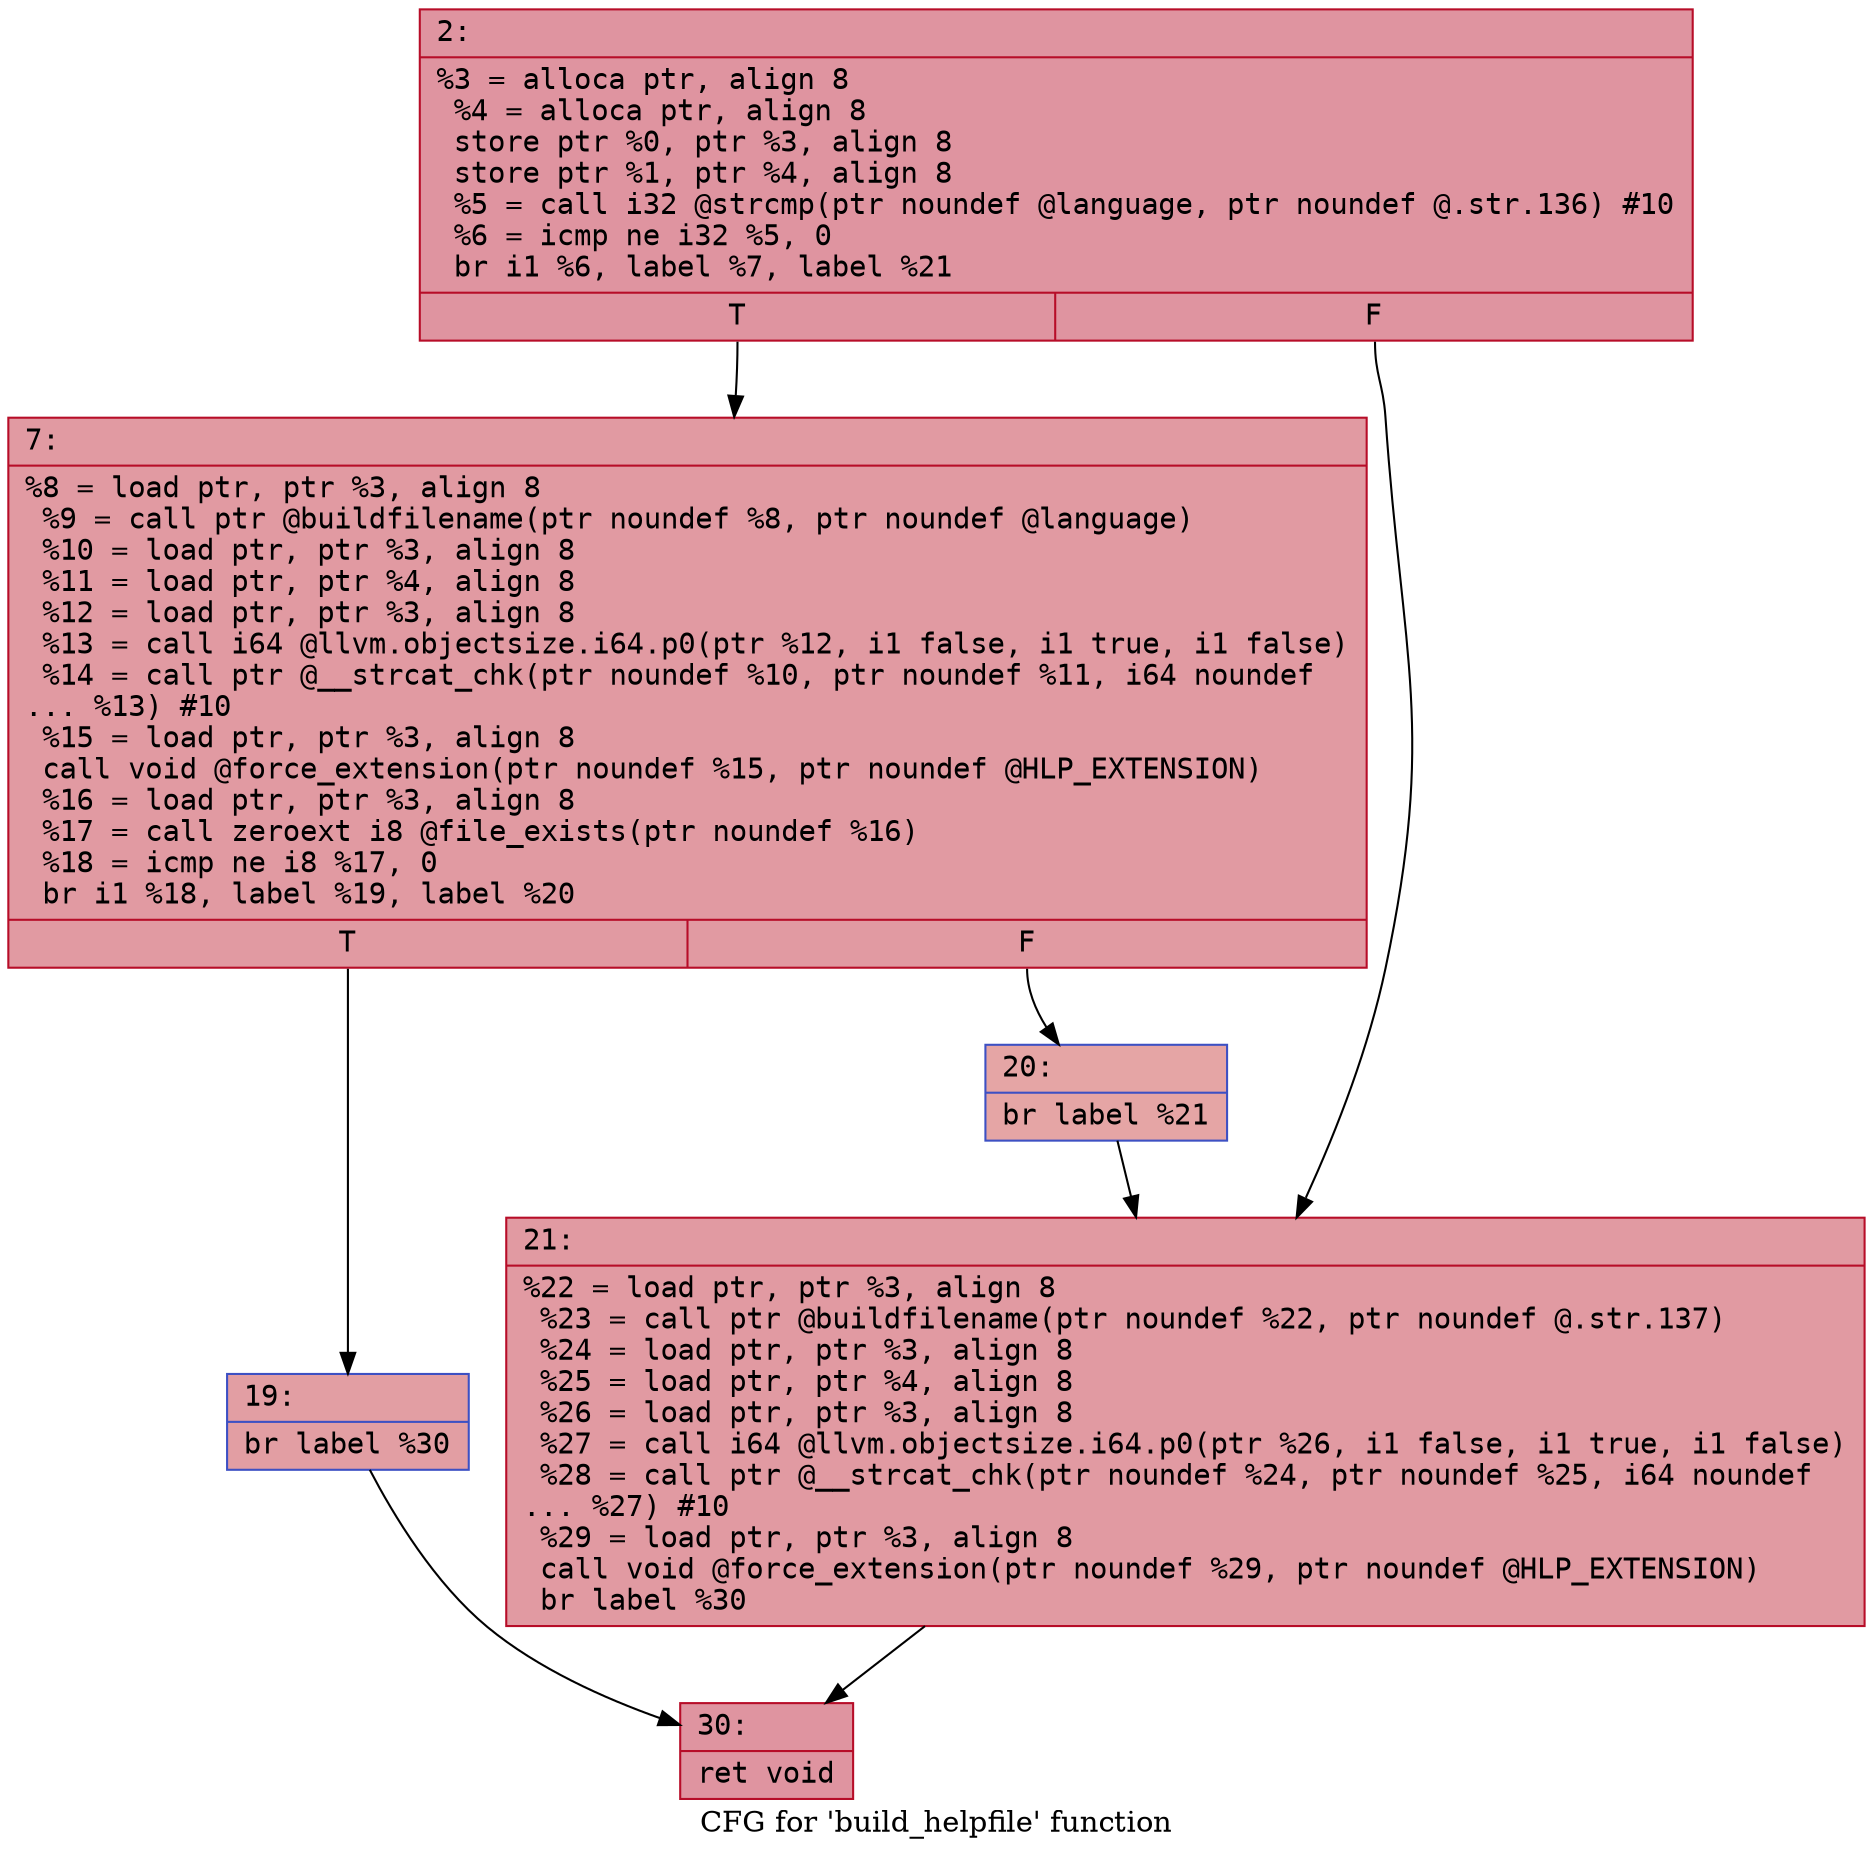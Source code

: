 digraph "CFG for 'build_helpfile' function" {
	label="CFG for 'build_helpfile' function";

	Node0x6000007a79d0 [shape=record,color="#b70d28ff", style=filled, fillcolor="#b70d2870" fontname="Courier",label="{2:\l|  %3 = alloca ptr, align 8\l  %4 = alloca ptr, align 8\l  store ptr %0, ptr %3, align 8\l  store ptr %1, ptr %4, align 8\l  %5 = call i32 @strcmp(ptr noundef @language, ptr noundef @.str.136) #10\l  %6 = icmp ne i32 %5, 0\l  br i1 %6, label %7, label %21\l|{<s0>T|<s1>F}}"];
	Node0x6000007a79d0:s0 -> Node0x6000007a7a20[tooltip="2 -> 7\nProbability 62.50%" ];
	Node0x6000007a79d0:s1 -> Node0x6000007a7b10[tooltip="2 -> 21\nProbability 37.50%" ];
	Node0x6000007a7a20 [shape=record,color="#b70d28ff", style=filled, fillcolor="#bb1b2c70" fontname="Courier",label="{7:\l|  %8 = load ptr, ptr %3, align 8\l  %9 = call ptr @buildfilename(ptr noundef %8, ptr noundef @language)\l  %10 = load ptr, ptr %3, align 8\l  %11 = load ptr, ptr %4, align 8\l  %12 = load ptr, ptr %3, align 8\l  %13 = call i64 @llvm.objectsize.i64.p0(ptr %12, i1 false, i1 true, i1 false)\l  %14 = call ptr @__strcat_chk(ptr noundef %10, ptr noundef %11, i64 noundef\l... %13) #10\l  %15 = load ptr, ptr %3, align 8\l  call void @force_extension(ptr noundef %15, ptr noundef @HLP_EXTENSION)\l  %16 = load ptr, ptr %3, align 8\l  %17 = call zeroext i8 @file_exists(ptr noundef %16)\l  %18 = icmp ne i8 %17, 0\l  br i1 %18, label %19, label %20\l|{<s0>T|<s1>F}}"];
	Node0x6000007a7a20:s0 -> Node0x6000007a7a70[tooltip="7 -> 19\nProbability 62.50%" ];
	Node0x6000007a7a20:s1 -> Node0x6000007a7ac0[tooltip="7 -> 20\nProbability 37.50%" ];
	Node0x6000007a7a70 [shape=record,color="#3d50c3ff", style=filled, fillcolor="#be242e70" fontname="Courier",label="{19:\l|  br label %30\l}"];
	Node0x6000007a7a70 -> Node0x6000007a7b60[tooltip="19 -> 30\nProbability 100.00%" ];
	Node0x6000007a7ac0 [shape=record,color="#3d50c3ff", style=filled, fillcolor="#c5333470" fontname="Courier",label="{20:\l|  br label %21\l}"];
	Node0x6000007a7ac0 -> Node0x6000007a7b10[tooltip="20 -> 21\nProbability 100.00%" ];
	Node0x6000007a7b10 [shape=record,color="#b70d28ff", style=filled, fillcolor="#bb1b2c70" fontname="Courier",label="{21:\l|  %22 = load ptr, ptr %3, align 8\l  %23 = call ptr @buildfilename(ptr noundef %22, ptr noundef @.str.137)\l  %24 = load ptr, ptr %3, align 8\l  %25 = load ptr, ptr %4, align 8\l  %26 = load ptr, ptr %3, align 8\l  %27 = call i64 @llvm.objectsize.i64.p0(ptr %26, i1 false, i1 true, i1 false)\l  %28 = call ptr @__strcat_chk(ptr noundef %24, ptr noundef %25, i64 noundef\l... %27) #10\l  %29 = load ptr, ptr %3, align 8\l  call void @force_extension(ptr noundef %29, ptr noundef @HLP_EXTENSION)\l  br label %30\l}"];
	Node0x6000007a7b10 -> Node0x6000007a7b60[tooltip="21 -> 30\nProbability 100.00%" ];
	Node0x6000007a7b60 [shape=record,color="#b70d28ff", style=filled, fillcolor="#b70d2870" fontname="Courier",label="{30:\l|  ret void\l}"];
}
